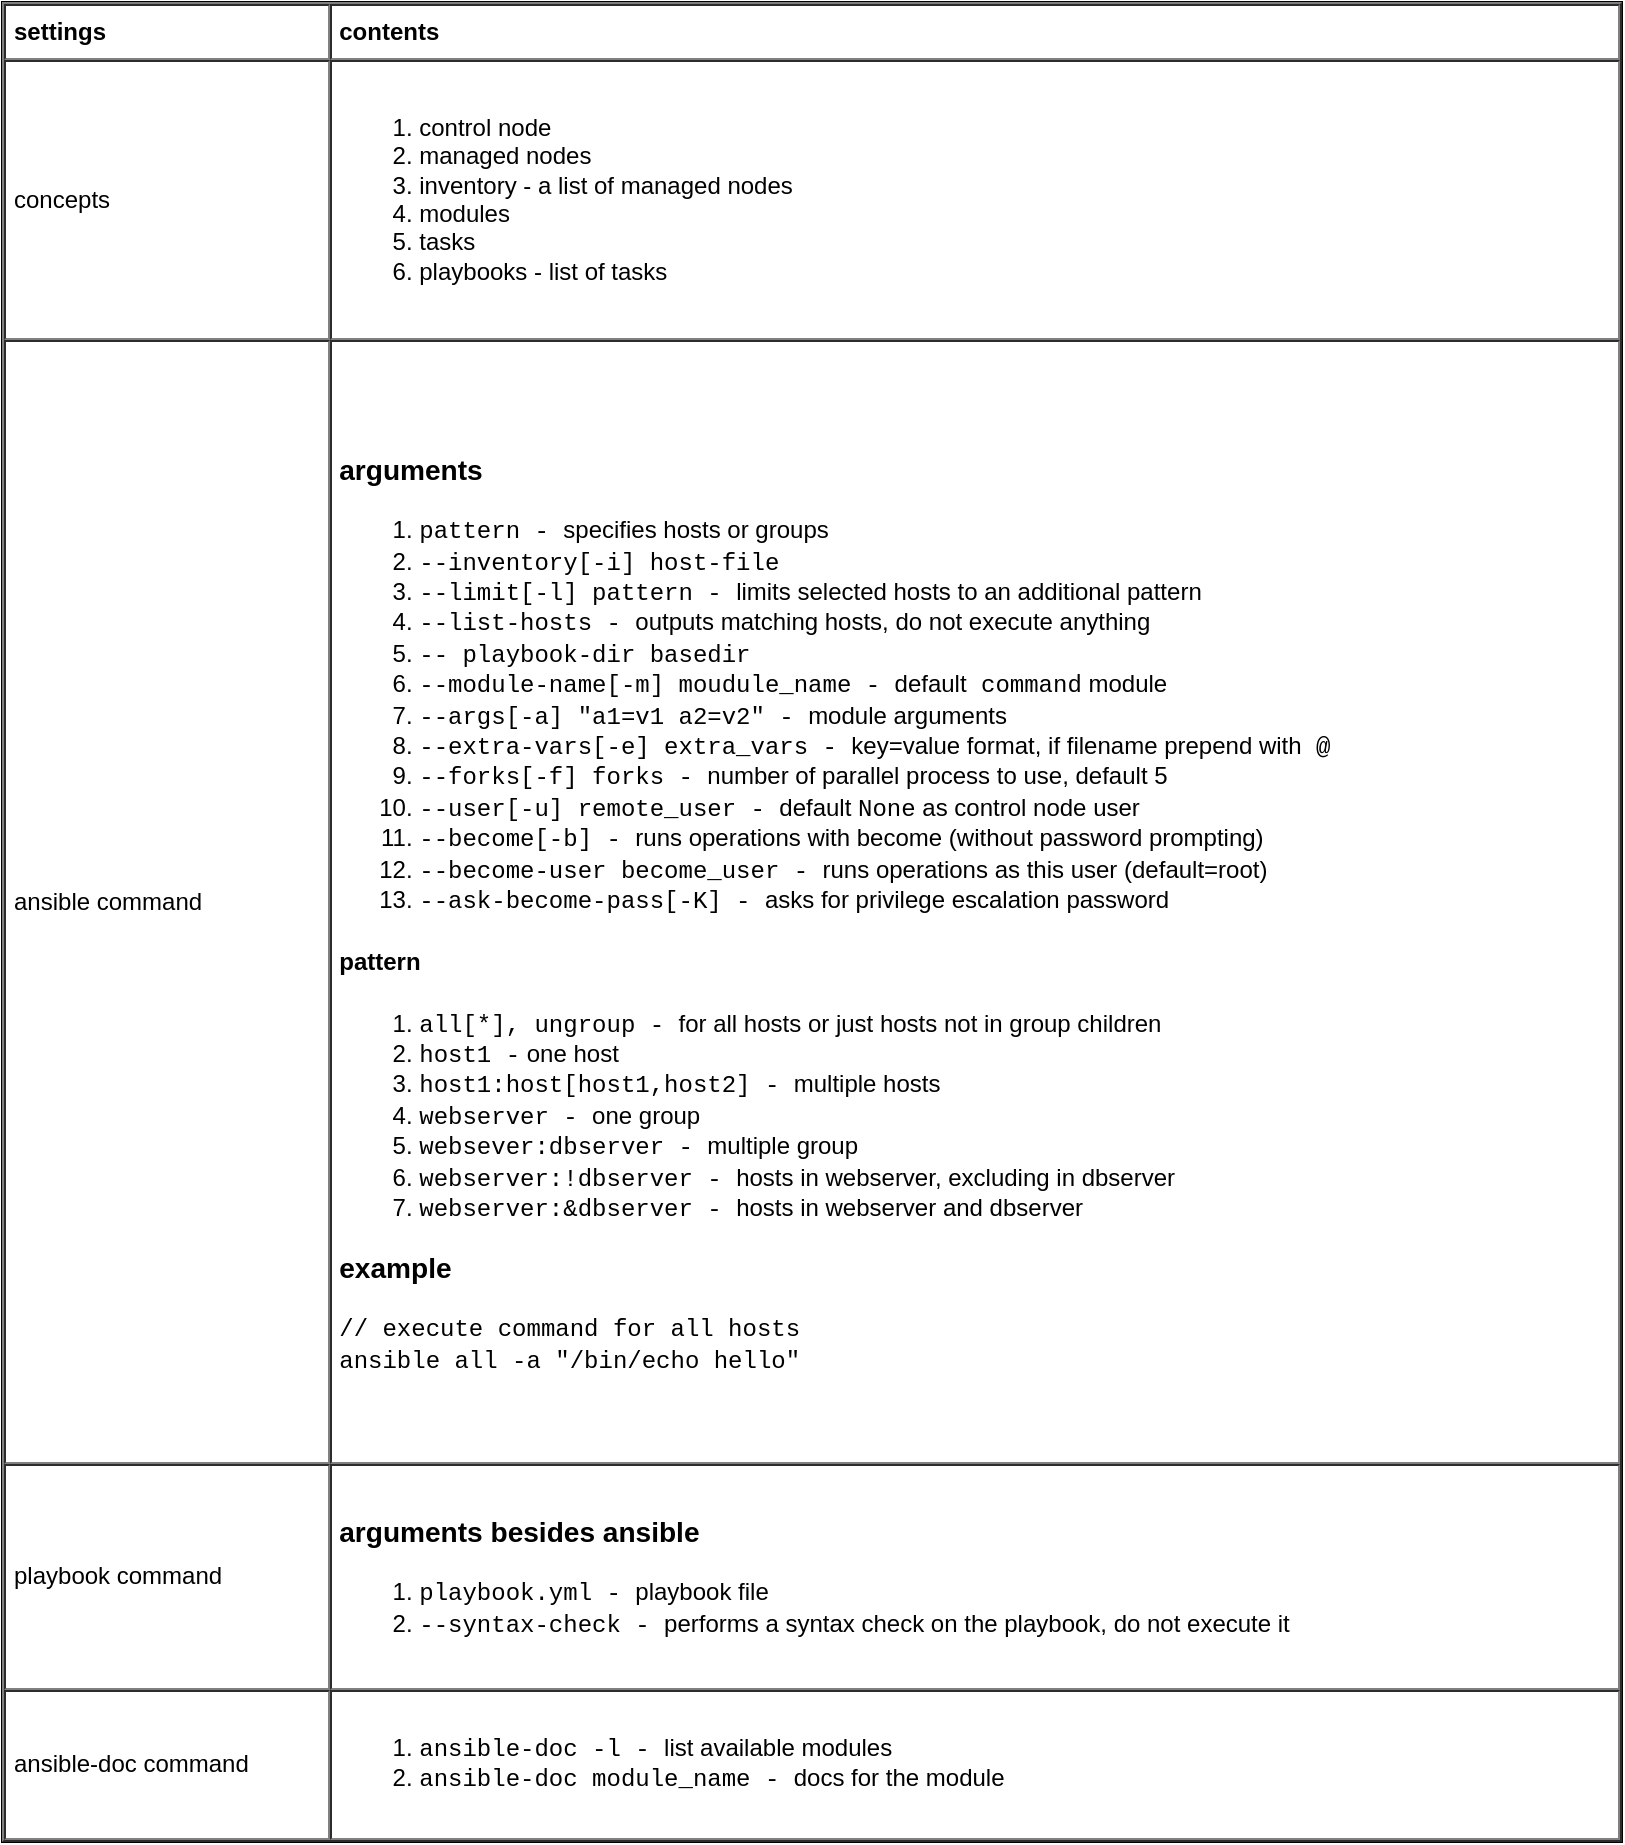 <mxfile version="13.1.3" pages="4">
    <diagram id="eBcAbpSF-Oy_RSFWKtva" name="ansible">
        <mxGraphModel dx="652" dy="480" grid="1" gridSize="10" guides="1" tooltips="1" connect="1" arrows="1" fold="1" page="1" pageScale="1" pageWidth="827" pageHeight="1169" math="0" shadow="0">
            <root>
                <mxCell id="6xjhARad8wJrEWCtZ0LZ-0"/>
                <mxCell id="6xjhARad8wJrEWCtZ0LZ-1" parent="6xjhARad8wJrEWCtZ0LZ-0"/>
                <mxCell id="ZcP3yA8Dl-tpxINnKkQJ-0" value="&lt;table cellpadding=&quot;4&quot; cellspacing=&quot;0&quot; border=&quot;1&quot; style=&quot;font-size: 1em ; width: 100% ; height: 100%&quot;&gt;&lt;tbody&gt;&lt;tr&gt;&lt;th&gt;settings&lt;/th&gt;&lt;th&gt;contents&lt;/th&gt;&lt;/tr&gt;&lt;tr&gt;&lt;td&gt;concepts&lt;/td&gt;&lt;td&gt;&lt;ol&gt;&lt;li&gt;control node&lt;/li&gt;&lt;li&gt;managed nodes&lt;/li&gt;&lt;li&gt;inventory - a list of managed nodes&lt;/li&gt;&lt;li&gt;modules&lt;/li&gt;&lt;li&gt;tasks&lt;/li&gt;&lt;li&gt;playbooks - list of tasks&lt;/li&gt;&lt;/ol&gt;&lt;/td&gt;&lt;/tr&gt;&lt;tr&gt;&lt;td&gt;ansible command&lt;/td&gt;&lt;td&gt;&lt;h3&gt;arguments&lt;/h3&gt;&lt;ol&gt;&lt;li&gt;&lt;font face=&quot;Courier New&quot;&gt;pattern - &lt;/font&gt;specifies&amp;nbsp;hosts or groups&lt;/li&gt;&lt;li&gt;&lt;font face=&quot;Courier New&quot;&gt;--inventory[-i] host-file&lt;/font&gt;&lt;/li&gt;&lt;li&gt;&lt;font face=&quot;Courier New&quot;&gt;--limit[-l] pattern - &lt;/font&gt;limits selected hosts to an additional pattern&lt;/li&gt;&lt;li&gt;&lt;font face=&quot;Courier New&quot;&gt;--list-hosts - &lt;/font&gt;outputs matching hosts, do not execute anything&lt;/li&gt;&lt;li&gt;&lt;font face=&quot;Courier New&quot;&gt;-- playbook-dir basedir&lt;/font&gt;&lt;/li&gt;&lt;li&gt;&lt;font face=&quot;Courier New&quot;&gt;--module-name[-m] moudule_name - &lt;/font&gt;default&lt;font face=&quot;Courier New&quot;&gt; command&lt;/font&gt; module&lt;/li&gt;&lt;li&gt;&lt;font face=&quot;Courier New&quot;&gt;--args[-a] &quot;a1=v1 a2=v2&quot; - &lt;/font&gt;module arguments&lt;/li&gt;&lt;li&gt;&lt;font face=&quot;Courier New&quot;&gt;--extra-vars[-e] extra_vars - &lt;/font&gt;key=value format, if filename prepend with&lt;font face=&quot;Courier New&quot;&gt; @&lt;/font&gt;&lt;/li&gt;&lt;li&gt;&lt;font face=&quot;Courier New&quot;&gt;--forks[-f] forks - &lt;/font&gt;number of parallel process to use, default 5&lt;/li&gt;&lt;li&gt;&lt;font face=&quot;Courier New&quot;&gt;--user[-u] remote_user - &lt;/font&gt;default &lt;font face=&quot;Courier New&quot;&gt;None&lt;/font&gt; as control node user&lt;/li&gt;&lt;li&gt;&lt;font face=&quot;Courier New&quot;&gt;--become[-b] - &lt;/font&gt;runs operations with become (without password prompting)&lt;/li&gt;&lt;li&gt;&lt;font face=&quot;Courier New&quot;&gt;--become-user become_user -&amp;nbsp;&lt;/font&gt;runs operations as this user (default=root)&lt;/li&gt;&lt;li&gt;&lt;font face=&quot;Courier New&quot;&gt;--ask-become-pass[-K] -&amp;nbsp;&lt;/font&gt;asks for privilege escalation password&lt;/li&gt;&lt;/ol&gt;&lt;h4&gt;pattern&lt;/h4&gt;&lt;div&gt;&lt;ol&gt;&lt;li&gt;&lt;font face=&quot;Courier New&quot;&gt;all[*], ungroup - &lt;/font&gt;for all hosts or just hosts not in group children&lt;/li&gt;&lt;li&gt;&lt;font face=&quot;Courier New&quot;&gt;host1 -&lt;/font&gt; one host&lt;/li&gt;&lt;li&gt;&lt;font face=&quot;Courier New&quot;&gt;host1:host[host1,host2] - &lt;/font&gt;multiple hosts&lt;/li&gt;&lt;li&gt;&lt;font face=&quot;Courier New&quot;&gt;webserver - &lt;/font&gt;one group&lt;/li&gt;&lt;li&gt;&lt;font face=&quot;Courier New&quot;&gt;websever:dbserver - &lt;/font&gt;multiple group&lt;/li&gt;&lt;li&gt;&lt;font face=&quot;Courier New&quot;&gt;webserver:!dbserver - &lt;/font&gt;hosts in webserver, excluding in dbserver&lt;/li&gt;&lt;li&gt;&lt;font face=&quot;Courier New&quot;&gt;webserver:&amp;amp;dbserver - &lt;/font&gt;hosts in webserver and dbserver&lt;/li&gt;&lt;/ol&gt;&lt;h3&gt;example&lt;/h3&gt;&lt;/div&gt;&lt;div&gt;&lt;font face=&quot;Courier New&quot;&gt;// execute command for all hosts&lt;/font&gt;&lt;/div&gt;&lt;div&gt;&lt;font face=&quot;Courier New&quot;&gt;ansible all -a &quot;/bin/echo hello&quot;&lt;/font&gt;&lt;/div&gt;&lt;/td&gt;&lt;/tr&gt;&lt;tr&gt;&lt;td&gt;playbook command&lt;/td&gt;&lt;td&gt;&lt;h3&gt;arguments besides ansible&lt;/h3&gt;&lt;div&gt;&lt;ol&gt;&lt;li&gt;&lt;font face=&quot;Courier New&quot;&gt;playbook.yml - &lt;/font&gt;playbook file&lt;/li&gt;&lt;li&gt;&lt;font face=&quot;Courier New&quot;&gt;--syntax-check - &lt;/font&gt;performs a syntax check on the playbook, do not execute it&lt;/li&gt;&lt;/ol&gt;&lt;/div&gt;&lt;/td&gt;&lt;/tr&gt;&lt;tr&gt;&lt;td&gt;ansible-doc command&lt;/td&gt;&lt;td&gt;&lt;ol&gt;&lt;li&gt;&lt;font face=&quot;Courier New&quot;&gt;ansible-doc -l - &lt;/font&gt;list available modules&lt;/li&gt;&lt;li&gt;&lt;font face=&quot;Courier New&quot;&gt;ansible-doc module_name - &lt;/font&gt;docs for the module&lt;/li&gt;&lt;/ol&gt;&lt;/td&gt;&lt;/tr&gt;&lt;/tbody&gt;&lt;/table&gt; " style="verticalAlign=top;align=left;overflow=fill;fontSize=12;fontFamily=Helvetica;html=1" parent="6xjhARad8wJrEWCtZ0LZ-1" vertex="1">
                    <mxGeometry x="10" y="20" width="810" height="920" as="geometry"/>
                </mxCell>
            </root>
        </mxGraphModel>
    </diagram>
    <diagram id="OCWlrfduKCj-sj5FC8W1" name="playbook-structure">
        <mxGraphModel dx="822" dy="480" grid="1" gridSize="10" guides="1" tooltips="1" connect="1" arrows="1" fold="1" page="1" pageScale="1" pageWidth="827" pageHeight="1169" math="0" shadow="0">
            <root>
                <mxCell id="QPv2SNy1hGz203TRQEjH-0"/>
                <mxCell id="QPv2SNy1hGz203TRQEjH-1" parent="QPv2SNy1hGz203TRQEjH-0"/>
                <mxCell id="QPv2SNy1hGz203TRQEjH-5" value="" style="swimlane;html=1;startSize=20;horizontal=1;containerType=tree;strokeColor=none;fillColor=none;align=left;fontFamily=Courier New;spacingLeft=12;spacingTop=-1;" parent="QPv2SNy1hGz203TRQEjH-1" vertex="1">
                    <mxGeometry x="10" y="30" width="790" height="1450" as="geometry"/>
                </mxCell>
                <mxCell id="QPv2SNy1hGz203TRQEjH-6" value="" style="edgeStyle=entityRelationEdgeStyle;startArrow=none;endArrow=none;segment=10;curved=1;align=left;fontFamily=Courier New;spacingLeft=12;spacingTop=-1;" parent="QPv2SNy1hGz203TRQEjH-5" source="QPv2SNy1hGz203TRQEjH-10" target="QPv2SNy1hGz203TRQEjH-11" edge="1">
                    <mxGeometry relative="1" as="geometry"/>
                </mxCell>
                <mxCell id="QPv2SNy1hGz203TRQEjH-10" value="playbook-dir/" style="ellipse;whiteSpace=wrap;html=1;align=left;treeFolding=1;treeMoving=1;newEdgeStyle={&quot;edgeStyle&quot;:&quot;entityRelationEdgeStyle&quot;,&quot;startArrow&quot;:&quot;none&quot;,&quot;endArrow&quot;:&quot;none&quot;,&quot;segment&quot;:10,&quot;curved&quot;:1};fontFamily=Courier New;spacingLeft=12;spacingTop=-1;" parent="QPv2SNy1hGz203TRQEjH-5" vertex="1">
                    <mxGeometry x="10" y="290" width="130" height="40" as="geometry"/>
                </mxCell>
                <mxCell id="QPv2SNy1hGz203TRQEjH-11" value="inventory" style="whiteSpace=wrap;html=1;rounded=1;arcSize=13;align=left;verticalAlign=middle;strokeWidth=1;autosize=1;spacing=4;treeFolding=1;treeMoving=1;newEdgeStyle={&quot;edgeStyle&quot;:&quot;entityRelationEdgeStyle&quot;,&quot;startArrow&quot;:&quot;none&quot;,&quot;endArrow&quot;:&quot;none&quot;,&quot;segment&quot;:10,&quot;curved&quot;:1};fontFamily=Courier New;spacingLeft=12;spacingTop=-1;" parent="QPv2SNy1hGz203TRQEjH-5" vertex="1">
                    <mxGeometry x="160" y="80" width="120" height="30" as="geometry"/>
                </mxCell>
                <mxCell id="QPv2SNy1hGz203TRQEjH-15" value="" style="edgeStyle=entityRelationEdgeStyle;startArrow=none;endArrow=none;segment=10;curved=1;align=left;fontFamily=Courier New;spacingLeft=12;spacingTop=-1;" parent="QPv2SNy1hGz203TRQEjH-5" source="QPv2SNy1hGz203TRQEjH-11" target="QPv2SNy1hGz203TRQEjH-16" edge="1">
                    <mxGeometry relative="1" as="geometry">
                        <mxPoint x="120" y="180" as="sourcePoint"/>
                    </mxGeometry>
                </mxCell>
                <mxCell id="QPv2SNy1hGz203TRQEjH-16" value="hosts - general inventory file&lt;br&gt;staging&amp;nbsp;- inventory for staging&lt;br&gt;production - inventory for production&lt;br&gt;host_vars/&lt;br&gt;&amp;nbsp; &amp;nbsp; host1.yml - assign variable for host1&lt;br&gt;&amp;nbsp; &amp;nbsp; host2.yml&lt;br&gt;group_vars/&lt;br&gt;&amp;nbsp; &amp;nbsp; group1.yml&amp;nbsp;- assign variable for host in group1&lt;br&gt;&amp;nbsp; &amp;nbsp; group2/&lt;br&gt;&amp;nbsp; &amp;nbsp; &amp;nbsp; &amp;nbsp; vars&lt;br&gt;&amp;nbsp; &amp;nbsp; &amp;nbsp; &amp;nbsp; vault" style="whiteSpace=wrap;html=1;rounded=1;arcSize=6;align=left;verticalAlign=middle;strokeWidth=1;autosize=1;spacing=4;treeFolding=1;treeMoving=1;newEdgeStyle={&quot;edgeStyle&quot;:&quot;entityRelationEdgeStyle&quot;,&quot;startArrow&quot;:&quot;none&quot;,&quot;endArrow&quot;:&quot;none&quot;,&quot;segment&quot;:10,&quot;curved&quot;:1};fontFamily=Courier New;spacingLeft=12;spacingTop=-1;" parent="QPv2SNy1hGz203TRQEjH-5" vertex="1">
                    <mxGeometry x="290" y="10" width="420" height="170" as="geometry"/>
                </mxCell>
                <mxCell id="e6sNbGxzWFyAGRXbp4J3-0" value="" style="edgeStyle=entityRelationEdgeStyle;startArrow=none;endArrow=none;segment=10;curved=1;align=left;fontFamily=Courier New;spacingLeft=12;spacingTop=-1;" parent="QPv2SNy1hGz203TRQEjH-5" source="QPv2SNy1hGz203TRQEjH-10" target="e6sNbGxzWFyAGRXbp4J3-1" edge="1">
                    <mxGeometry relative="1" as="geometry">
                        <mxPoint x="150" y="245" as="sourcePoint"/>
                    </mxGeometry>
                </mxCell>
                <mxCell id="e6sNbGxzWFyAGRXbp4J3-1" value="playbook" style="whiteSpace=wrap;html=1;rounded=1;arcSize=13;align=left;verticalAlign=middle;strokeWidth=1;autosize=1;spacing=4;treeFolding=1;treeMoving=1;newEdgeStyle={&quot;edgeStyle&quot;:&quot;entityRelationEdgeStyle&quot;,&quot;startArrow&quot;:&quot;none&quot;,&quot;endArrow&quot;:&quot;none&quot;,&quot;segment&quot;:10,&quot;curved&quot;:1};fontFamily=Courier New;spacingLeft=12;spacingTop=-1;" parent="QPv2SNy1hGz203TRQEjH-5" vertex="1">
                    <mxGeometry x="160" y="295" width="110" height="30" as="geometry"/>
                </mxCell>
                <mxCell id="e6sNbGxzWFyAGRXbp4J3-2" value="" style="edgeStyle=entityRelationEdgeStyle;startArrow=none;endArrow=none;segment=10;curved=1;align=left;fontFamily=Courier New;spacingLeft=12;spacingTop=-1;" parent="QPv2SNy1hGz203TRQEjH-5" source="e6sNbGxzWFyAGRXbp4J3-1" target="e6sNbGxzWFyAGRXbp4J3-3" edge="1">
                    <mxGeometry relative="1" as="geometry">
                        <mxPoint x="150" y="275" as="sourcePoint"/>
                    </mxGeometry>
                </mxCell>
                <mxCell id="e6sNbGxzWFyAGRXbp4J3-3" value="site.yml - master playbook&lt;br&gt;webserver.yml - playbook for webserver&lt;br&gt;dbserver.yml&amp;nbsp;- playbook for dbserver" style="whiteSpace=wrap;html=1;rounded=1;arcSize=13;align=left;verticalAlign=middle;strokeWidth=1;autosize=1;spacing=4;treeFolding=1;treeMoving=1;newEdgeStyle={&quot;edgeStyle&quot;:&quot;entityRelationEdgeStyle&quot;,&quot;startArrow&quot;:&quot;none&quot;,&quot;endArrow&quot;:&quot;none&quot;,&quot;segment&quot;:10,&quot;curved&quot;:1};fontFamily=Courier New;spacingLeft=12;spacingTop=-1;" parent="QPv2SNy1hGz203TRQEjH-5" vertex="1">
                    <mxGeometry x="290" y="285" width="330" height="50" as="geometry"/>
                </mxCell>
                <mxCell id="e6sNbGxzWFyAGRXbp4J3-4" value="" style="edgeStyle=entityRelationEdgeStyle;startArrow=none;endArrow=none;segment=10;curved=1;align=left;fontFamily=Courier New;spacingLeft=12;spacingTop=-1;" parent="QPv2SNy1hGz203TRQEjH-5" source="QPv2SNy1hGz203TRQEjH-10" target="e6sNbGxzWFyAGRXbp4J3-5" edge="1">
                    <mxGeometry relative="1" as="geometry">
                        <mxPoint x="150" y="180" as="sourcePoint"/>
                    </mxGeometry>
                </mxCell>
                <mxCell id="e6sNbGxzWFyAGRXbp4J3-5" value="roles" style="whiteSpace=wrap;html=1;rounded=1;arcSize=13;align=left;verticalAlign=middle;strokeWidth=1;autosize=1;spacing=4;treeFolding=1;treeMoving=1;newEdgeStyle={&quot;edgeStyle&quot;:&quot;entityRelationEdgeStyle&quot;,&quot;startArrow&quot;:&quot;none&quot;,&quot;endArrow&quot;:&quot;none&quot;,&quot;segment&quot;:10,&quot;curved&quot;:1};fontFamily=Courier New;spacingLeft=12;spacingTop=-1;" parent="QPv2SNy1hGz203TRQEjH-5" vertex="1">
                    <mxGeometry x="160" y="565" width="110" height="30" as="geometry"/>
                </mxCell>
                <mxCell id="e6sNbGxzWFyAGRXbp4J3-6" value="" style="edgeStyle=entityRelationEdgeStyle;startArrow=none;endArrow=none;segment=10;curved=1;align=left;fontFamily=Courier New;spacingLeft=12;spacingTop=-1;" parent="QPv2SNy1hGz203TRQEjH-5" source="e6sNbGxzWFyAGRXbp4J3-5" target="e6sNbGxzWFyAGRXbp4J3-7" edge="1">
                    <mxGeometry relative="1" as="geometry">
                        <mxPoint x="150" y="475" as="sourcePoint"/>
                    </mxGeometry>
                </mxCell>
                <mxCell id="e6sNbGxzWFyAGRXbp4J3-7" value="roles/&lt;br&gt;&amp;nbsp; &amp;nbsp; roles1/&lt;br&gt;&amp;nbsp; &amp;nbsp; &amp;nbsp; &amp;nbsp; handlers/&lt;br&gt;&amp;nbsp; &amp;nbsp; &amp;nbsp; &amp;nbsp; &amp;nbsp; &amp;nbsp; main.yml&lt;br&gt;&amp;nbsp; &amp;nbsp; &amp;nbsp; &amp;nbsp; tasks/&lt;br&gt;&amp;nbsp; &amp;nbsp; &amp;nbsp; &amp;nbsp; &amp;nbsp; &amp;nbsp; main.yml&lt;br&gt;&amp;nbsp; &amp;nbsp; &amp;nbsp; &amp;nbsp; templates/&lt;br&gt;&amp;nbsp; &amp;nbsp; &amp;nbsp; &amp;nbsp; &amp;nbsp; &amp;nbsp; my.conf.j2&lt;br&gt;&amp;nbsp; &amp;nbsp; &amp;nbsp; &amp;nbsp; files/&lt;br&gt;&amp;nbsp; &amp;nbsp; &amp;nbsp; &amp;nbsp; &amp;nbsp; &amp;nbsp; localhost.cfg&lt;br&gt;&amp;nbsp; &amp;nbsp; &amp;nbsp; &amp;nbsp; vars/&lt;br&gt;&amp;nbsp; &amp;nbsp; &amp;nbsp; &amp;nbsp; &amp;nbsp; &amp;nbsp; main.yml - variables for role1&lt;br&gt;&amp;nbsp; &amp;nbsp; &amp;nbsp; &amp;nbsp; meta/ - contain dependencies for other roles&lt;br&gt;&amp;nbsp; &amp;nbsp; &amp;nbsp; &amp;nbsp; &amp;nbsp; &amp;nbsp; main.yml&lt;br&gt;&amp;nbsp; &amp;nbsp; &amp;nbsp; &amp;nbsp; defaults/ - default variables for role1&lt;br&gt;&amp;nbsp; &amp;nbsp; &amp;nbsp; &amp;nbsp; &amp;nbsp; &amp;nbsp; main.yml&lt;br&gt;&amp;nbsp; &amp;nbsp; roles2/&lt;br&gt;&amp;nbsp; &amp;nbsp; &amp;nbsp; &amp;nbsp; ...&lt;br&gt;&amp;nbsp; &amp;nbsp; &amp;nbsp; &amp;nbsp; ..." style="whiteSpace=wrap;html=1;rounded=1;arcSize=5;align=left;verticalAlign=middle;strokeWidth=1;autosize=1;spacing=4;treeFolding=1;treeMoving=1;newEdgeStyle={&quot;edgeStyle&quot;:&quot;entityRelationEdgeStyle&quot;,&quot;startArrow&quot;:&quot;none&quot;,&quot;endArrow&quot;:&quot;none&quot;,&quot;segment&quot;:10,&quot;curved&quot;:1};fontFamily=Courier New;spacingLeft=12;spacingTop=-1;" parent="QPv2SNy1hGz203TRQEjH-5" vertex="1">
                    <mxGeometry x="310" y="440" width="430" height="280" as="geometry"/>
                </mxCell>
                <mxCell id="RqrqsdC89fF9GD9vA9GU-0" value="" style="edgeStyle=entityRelationEdgeStyle;startArrow=none;endArrow=none;segment=10;curved=1;align=left;fontFamily=Courier New;spacingLeft=12;spacingTop=-1;" parent="QPv2SNy1hGz203TRQEjH-5" source="QPv2SNy1hGz203TRQEjH-10" target="RqrqsdC89fF9GD9vA9GU-1" edge="1">
                    <mxGeometry relative="1" as="geometry">
                        <mxPoint x="150" y="340" as="sourcePoint"/>
                    </mxGeometry>
                </mxCell>
                <mxCell id="RqrqsdC89fF9GD9vA9GU-1" value="files" style="whiteSpace=wrap;html=1;rounded=1;arcSize=13;align=left;verticalAlign=middle;strokeWidth=1;autosize=1;spacing=4;treeFolding=1;treeMoving=1;newEdgeStyle={&quot;edgeStyle&quot;:&quot;entityRelationEdgeStyle&quot;,&quot;startArrow&quot;:&quot;none&quot;,&quot;endArrow&quot;:&quot;none&quot;,&quot;segment&quot;:10,&quot;curved&quot;:1};fontFamily=Courier New;spacingLeft=12;spacingTop=-1;" parent="QPv2SNy1hGz203TRQEjH-5" vertex="1">
                    <mxGeometry x="160" y="830" width="110" height="30" as="geometry"/>
                </mxCell>
                <mxCell id="RqrqsdC89fF9GD9vA9GU-2" value="" style="edgeStyle=entityRelationEdgeStyle;startArrow=none;endArrow=none;segment=10;curved=1;align=left;fontFamily=Courier New;spacingLeft=12;spacingTop=-1;" parent="QPv2SNy1hGz203TRQEjH-5" source="RqrqsdC89fF9GD9vA9GU-1" target="RqrqsdC89fF9GD9vA9GU-3" edge="1">
                    <mxGeometry relative="1" as="geometry">
                        <mxPoint x="150" y="340" as="sourcePoint"/>
                    </mxGeometry>
                </mxCell>
                <mxCell id="RqrqsdC89fF9GD9vA9GU-3" value="files/" style="whiteSpace=wrap;html=1;rounded=1;arcSize=13;align=left;verticalAlign=middle;strokeWidth=1;autosize=1;spacing=4;treeFolding=1;treeMoving=1;newEdgeStyle={&quot;edgeStyle&quot;:&quot;entityRelationEdgeStyle&quot;,&quot;startArrow&quot;:&quot;none&quot;,&quot;endArrow&quot;:&quot;none&quot;,&quot;segment&quot;:10,&quot;curved&quot;:1};fontFamily=Courier New;spacingLeft=12;spacingTop=-1;" parent="QPv2SNy1hGz203TRQEjH-5" vertex="1">
                    <mxGeometry x="310" y="830" width="100" height="30" as="geometry"/>
                </mxCell>
            </root>
        </mxGraphModel>
    </diagram>
    <diagram id="KFz88gbmkmA4D01acFhd" name="file-contents">
        <mxGraphModel dx="652" dy="480" grid="1" gridSize="10" guides="1" tooltips="1" connect="1" arrows="1" fold="1" page="1" pageScale="1" pageWidth="827" pageHeight="1169" math="0" shadow="0">
            <root>
                <mxCell id="uhKCY2jXzY3qLd5-olUe-0"/>
                <mxCell id="uhKCY2jXzY3qLd5-olUe-1" parent="uhKCY2jXzY3qLd5-olUe-0"/>
                <mxCell id="gDkHkDSdqnpwK-sjDLxo-0" value="&lt;table cellpadding=&quot;4&quot; cellspacing=&quot;0&quot; border=&quot;1&quot; style=&quot;font-size: 1em ; width: 100% ; height: 100%&quot;&gt;&lt;tbody&gt;&lt;tr&gt;&lt;th&gt;settings&lt;/th&gt;&lt;th&gt;contents&lt;/th&gt;&lt;/tr&gt;&lt;tr&gt;&lt;td&gt;hosts&lt;/td&gt;&lt;td&gt;&lt;h3&gt;INI format&lt;/h3&gt;&lt;div&gt;&lt;font face=&quot;Courier New&quot;&gt;192.168.1.111 ansible_user=example&lt;br&gt;&lt;/font&gt;&lt;/div&gt;&lt;div&gt;&lt;font face=&quot;Courier New&quot;&gt;jumper ansible_port=5555 ansible_host=192.0.2.50&lt;/font&gt;&lt;br&gt;&lt;/div&gt;&lt;div&gt;&lt;font face=&quot;Courier New&quot;&gt;&lt;br&gt;&lt;/font&gt;&lt;/div&gt;&lt;div&gt;&lt;font face=&quot;Courier New&quot;&gt;&lt;div&gt;[abserver]&lt;/div&gt;&lt;div&gt;aserver.example.com&lt;/div&gt;&lt;div&gt;bserver.example.com&lt;/div&gt;&lt;/font&gt;&lt;/div&gt;&lt;/td&gt;&lt;/tr&gt;&lt;tr&gt;&lt;td&gt;vars&lt;/td&gt;&lt;td&gt;&lt;font face=&quot;Courier New&quot;&gt;remote_user: user_name&lt;br&gt;ansible_become_pass: &quot;{{ vault_ansible_become_pass }}&quot;&lt;br&gt;ansible-become-pass: 123456&lt;br&gt;key1: value1&lt;br&gt;...&lt;/font&gt;&lt;/td&gt;&lt;/tr&gt;&lt;tr&gt;&lt;td&gt;tasks&lt;/td&gt;&lt;td&gt;&lt;h3&gt;arguments&lt;/h3&gt;&lt;ol&gt;&lt;li&gt;&lt;font face=&quot;Courier New&quot;&gt;name - &lt;/font&gt;task name&lt;/li&gt;&lt;li&gt;&lt;font face=&quot;Courier New&quot;&gt;arguments - &lt;/font&gt;ansible arguments&lt;/li&gt;&lt;li&gt;&lt;font face=&quot;Courier New&quot;&gt;module&lt;/font&gt;&lt;/li&gt;&lt;li&gt;&lt;font face=&quot;Courier New&quot;&gt;vars&lt;/font&gt;&lt;/li&gt;&lt;li&gt;&lt;font face=&quot;Courier New&quot;&gt;loop&lt;/font&gt;&lt;/li&gt;&lt;/ol&gt;&lt;h3&gt;example&lt;/h3&gt;&lt;font face=&quot;Courier New&quot;&gt;- name: create spark related directory&lt;br&gt;&amp;nbsp; become: yes&lt;br&gt;&amp;nbsp; file:&lt;br&gt;&amp;nbsp; &amp;nbsp; path: &quot;{{ item.value }}&quot;&lt;br&gt;&amp;nbsp; &amp;nbsp; state: directory&lt;br&gt;&amp;nbsp; loop: &quot;{{ spark_base|dict2items }}&quot;&lt;br&gt;&lt;br&gt;- name: generate spark configuration file to remote server&lt;br&gt;&amp;nbsp; template:&lt;br&gt;&amp;nbsp; &amp;nbsp; src: &quot;conf/{{ spark_version }}/{{ item }}.j2&quot;&lt;br&gt;&amp;nbsp; &amp;nbsp; dest: &quot;{{ spark_base.conf_version }}/{{item}}&quot;&lt;br&gt;&amp;nbsp; loop:&lt;br&gt;&amp;nbsp; &amp;nbsp; - slaves&lt;br&gt;&amp;nbsp; &amp;nbsp; - spark-defaults.conf&lt;/font&gt;&lt;br&gt;&lt;/td&gt;&lt;/tr&gt;&lt;tr&gt;&lt;td&gt;playbook&lt;/td&gt;&lt;td&gt;&lt;font face=&quot;Courier New&quot;&gt;- hosts: webserver&lt;br&gt;&amp;nbsp; remote_user: username&lt;br&gt;&amp;nbsp; become: yes&lt;br&gt;&amp;nbsp; become_user: othername&lt;br&gt;&amp;nbsp; become_method: sudo | su&lt;br&gt;&amp;nbsp; vars:&lt;br&gt;&amp;nbsp; &amp;nbsp; workdir: /var/lib/ansible&lt;br&gt;&amp;nbsp; &amp;nbsp; logfile: /var/log/ansible-pull.log&lt;br&gt;&amp;nbsp; tasks:&lt;br&gt;&amp;nbsp; &amp;nbsp; - name: test connection &lt;br&gt;&amp;nbsp; &amp;nbsp; &amp;nbsp; ping:&lt;br&gt;&amp;nbsp; &amp;nbsp; &amp;nbsp; remote_user: username&lt;/font&gt;&lt;/td&gt;&lt;/tr&gt;&lt;/tbody&gt;&lt;/table&gt; " style="verticalAlign=top;align=left;overflow=fill;fontSize=12;fontFamily=Helvetica;html=1" parent="uhKCY2jXzY3qLd5-olUe-1" vertex="1">
                    <mxGeometry x="20" y="10" width="620" height="880" as="geometry"/>
                </mxCell>
            </root>
        </mxGraphModel>
    </diagram>
    <diagram id="yBaHcAucrmrcRWLfVA8K" name="modules">
        <mxGraphModel dx="822" dy="480" grid="1" gridSize="10" guides="1" tooltips="1" connect="1" arrows="1" fold="1" page="1" pageScale="1" pageWidth="827" pageHeight="1169" math="0" shadow="0">
            <root>
                <mxCell id="NMK4j2qtfRMqPgHjRc6h-0"/>
                <mxCell id="NMK4j2qtfRMqPgHjRc6h-1" parent="NMK4j2qtfRMqPgHjRc6h-0"/>
                <mxCell id="bbga2ahlCyCSMSophvbE-0" value="&lt;table cellpadding=&quot;4&quot; cellspacing=&quot;0&quot; border=&quot;1&quot; style=&quot;font-size: 1em ; width: 100% ; height: 100%&quot;&gt;&lt;tbody&gt;&lt;tr&gt;&lt;th&gt;modules&lt;/th&gt;&lt;th&gt;contents&lt;/th&gt;&lt;/tr&gt;&lt;tr&gt;&lt;td&gt;yum&lt;br&gt;&lt;/td&gt;&lt;td&gt;&lt;h3&gt;arguments&lt;/h3&gt;&lt;ol&gt;&lt;li&gt;&lt;font face=&quot;Courier New&quot;&gt;name&lt;/font&gt;&lt;/li&gt;&lt;li&gt;&lt;font face=&quot;Courier New&quot;&gt;state: [present, ]&lt;/font&gt;&lt;/li&gt;&lt;/ol&gt;&lt;h3&gt;example&lt;/h3&gt;&lt;div&gt;&lt;font face=&quot;Courier New&quot;&gt;yum:&lt;/font&gt;&lt;/div&gt;&lt;div&gt;&lt;font face=&quot;Courier New&quot;&gt;&amp;nbsp; name: &quot;{{ packages }}&quot;&lt;/font&gt;&lt;/div&gt;&lt;div&gt;&lt;font face=&quot;Courier New&quot;&gt;&amp;nbsp; state: present&lt;/font&gt;&lt;/div&gt;&lt;/td&gt;&lt;/tr&gt;&lt;tr&gt;&lt;td&gt;synchronize&lt;br&gt;&lt;/td&gt;&lt;td&gt;&lt;div&gt;&lt;h3&gt;arguments&lt;/h3&gt;&lt;/div&gt;&lt;ol&gt;&lt;li&gt;&lt;font face=&quot;Courier New&quot;&gt;src&lt;/font&gt;&lt;/li&gt;&lt;li&gt;&lt;font face=&quot;Courier New&quot;&gt;dest&lt;/font&gt;&lt;/li&gt;&lt;/ol&gt;&lt;div&gt;&lt;h3&gt;example&lt;/h3&gt;&lt;/div&gt;&lt;div&gt;&lt;font face=&quot;Courier New&quot;&gt;synchronize:&lt;/font&gt;&lt;/div&gt;&lt;div&gt;&lt;font face=&quot;Courier New&quot;&gt;&amp;nbsp; src: &quot;{{ jdk_source_name }}&quot;&lt;/font&gt;&lt;/div&gt;&lt;div&gt;&lt;font face=&quot;Courier New&quot;&gt;&amp;nbsp; dest: &quot;{{ java_bin_home }}&quot;&lt;/font&gt;&lt;/div&gt;&lt;/td&gt;&lt;/tr&gt;&lt;tr&gt;&lt;td&gt;template&lt;br&gt;&lt;/td&gt;&lt;td&gt;&lt;div&gt;&lt;h3&gt;arguments&lt;/h3&gt;&lt;/div&gt;&lt;ol&gt;&lt;li&gt;&lt;font face=&quot;Courier New&quot;&gt;src&lt;/font&gt;&lt;/li&gt;&lt;li&gt;&lt;font face=&quot;Courier New&quot;&gt;dest&lt;/font&gt;&lt;/li&gt;&lt;/ol&gt;&lt;div&gt;&lt;h3&gt;example&lt;/h3&gt;&lt;/div&gt;&lt;div&gt;&lt;font face=&quot;Courier New&quot;&gt;template:&lt;/font&gt;&lt;/div&gt;&lt;div&gt;&lt;font face=&quot;Courier New&quot;&gt;&amp;nbsp; src: &quot;conf/{{ hadoop_version }}/{{ item }}.j2&quot;&lt;/font&gt;&lt;/div&gt;&lt;div&gt;&lt;font face=&quot;Courier New&quot;&gt;&amp;nbsp; dest: &quot;{{ hadoop_base.conf_version }}/{{item}}&quot;&lt;/font&gt;&lt;/div&gt;&lt;div&gt;&lt;font face=&quot;Courier New&quot;&gt;&amp;nbsp; loop:&lt;/font&gt;&lt;/div&gt;&lt;div&gt;&lt;span style=&quot;font-size: 1em&quot;&gt;&lt;font face=&quot;Courier New&quot;&gt;&amp;nbsp; &amp;nbsp; - workers&lt;/font&gt;&lt;/span&gt;&lt;/div&gt;&lt;div&gt;&lt;span style=&quot;font-size: 1em&quot;&gt;&lt;font face=&quot;Courier New&quot;&gt;&amp;nbsp; &amp;nbsp; - masters&lt;/font&gt;&lt;/span&gt;&lt;/div&gt;&lt;/td&gt;&lt;/tr&gt;&lt;tr&gt;&lt;td&gt;file&lt;/td&gt;&lt;td&gt;&lt;div&gt;&lt;h3&gt;arguments&lt;/h3&gt;&lt;/div&gt;&lt;ol&gt;&lt;li&gt;&lt;font face=&quot;Courier New&quot;&gt;path&lt;/font&gt;&lt;/li&gt;&lt;li&gt;&lt;font face=&quot;Courier New&quot;&gt;mode&lt;/font&gt;&lt;/li&gt;&lt;li&gt;&lt;font face=&quot;Courier New&quot;&gt;state: [directory, ]&lt;/font&gt;&lt;/li&gt;&lt;li&gt;&lt;font face=&quot;Courier New&quot;&gt;owner&lt;/font&gt;&lt;/li&gt;&lt;li&gt;&lt;font face=&quot;Courier New&quot;&gt;group&lt;/font&gt;&lt;/li&gt;&lt;/ol&gt;&lt;div&gt;&lt;h3&gt;example&lt;/h3&gt;&lt;/div&gt;&lt;div&gt;&lt;font face=&quot;Courier New&quot;&gt;file:&lt;/font&gt;&lt;/div&gt;&lt;div&gt;&lt;font face=&quot;Courier New&quot;&gt;&amp;nbsp; path: &quot;{{ proj_home }}&quot;&lt;/font&gt;&lt;/div&gt;&lt;div&gt;&lt;font face=&quot;Courier New&quot;&gt;&amp;nbsp; mode: 0755&lt;/font&gt;&lt;/div&gt;&lt;div&gt;&lt;font face=&quot;Courier New&quot;&gt;&amp;nbsp; state: directory&lt;/font&gt;&lt;/div&gt;&lt;div&gt;&lt;font face=&quot;Courier New&quot;&gt;&amp;nbsp; owner: &quot;{{ remote_user }}&quot;&lt;/font&gt;&lt;/div&gt;&lt;div&gt;&lt;font face=&quot;Courier New&quot;&gt;&amp;nbsp; group: &quot;{{ remote_user }}&quot;&lt;br&gt;&lt;/font&gt;&lt;/div&gt;&lt;/td&gt;&lt;/tr&gt;&lt;tr&gt;&lt;td&gt;blockinfile&lt;br&gt;&lt;/td&gt;&lt;td&gt;&lt;div&gt;&lt;h3&gt;arguments&lt;/h3&gt;&lt;/div&gt;&lt;ol&gt;&lt;li&gt;&lt;font face=&quot;Courier New&quot;&gt;path&lt;/font&gt;&lt;/li&gt;&lt;li&gt;&lt;font face=&quot;Courier New&quot;&gt;create: [yes, ]&lt;/font&gt;&lt;/li&gt;&lt;li&gt;&lt;font face=&quot;Courier New&quot;&gt;marker&lt;/font&gt;&lt;/li&gt;&lt;li&gt;&lt;font face=&quot;Courier New&quot;&gt;block&lt;/font&gt;&lt;/li&gt;&lt;/ol&gt;&lt;div&gt;&lt;h3&gt;example&lt;/h3&gt;&lt;/div&gt;&lt;div&gt;&lt;font face=&quot;Courier New&quot;&gt;blockinfile:&lt;/font&gt;&lt;/div&gt;&lt;div&gt;&lt;font face=&quot;Courier New&quot;&gt;&amp;nbsp; path: &quot;{{ hp_bashrc }}&quot;&lt;/font&gt;&lt;/div&gt;&lt;div&gt;&lt;font face=&quot;Courier New&quot;&gt;&amp;nbsp; create: yes&lt;/font&gt;&lt;/div&gt;&lt;div&gt;&lt;font face=&quot;Courier New&quot;&gt;&amp;nbsp; marker: &quot;# {mark} java configuration&quot;&lt;/font&gt;&lt;/div&gt;&lt;div&gt;&lt;font face=&quot;Courier New&quot;&gt;&amp;nbsp; block: |&lt;/font&gt;&lt;/div&gt;&lt;div&gt;&lt;font face=&quot;Courier New&quot;&gt;&amp;nbsp; &amp;nbsp; export JAVA_HOME={{ java_home }}&lt;/font&gt;&lt;/div&gt;&lt;div&gt;&lt;font face=&quot;Courier New&quot;&gt;&amp;nbsp; &amp;nbsp; export PATH=${JAVA_HOME}/bin:${PATH}&lt;/font&gt;&lt;/div&gt;&lt;/td&gt;&lt;/tr&gt;&lt;/tbody&gt;&lt;/table&gt; " style="verticalAlign=top;align=left;overflow=fill;fontSize=12;fontFamily=Helvetica;html=1" parent="NMK4j2qtfRMqPgHjRc6h-1" vertex="1">
                    <mxGeometry x="20" y="10" width="540" height="1120" as="geometry"/>
                </mxCell>
            </root>
        </mxGraphModel>
    </diagram>
</mxfile>
